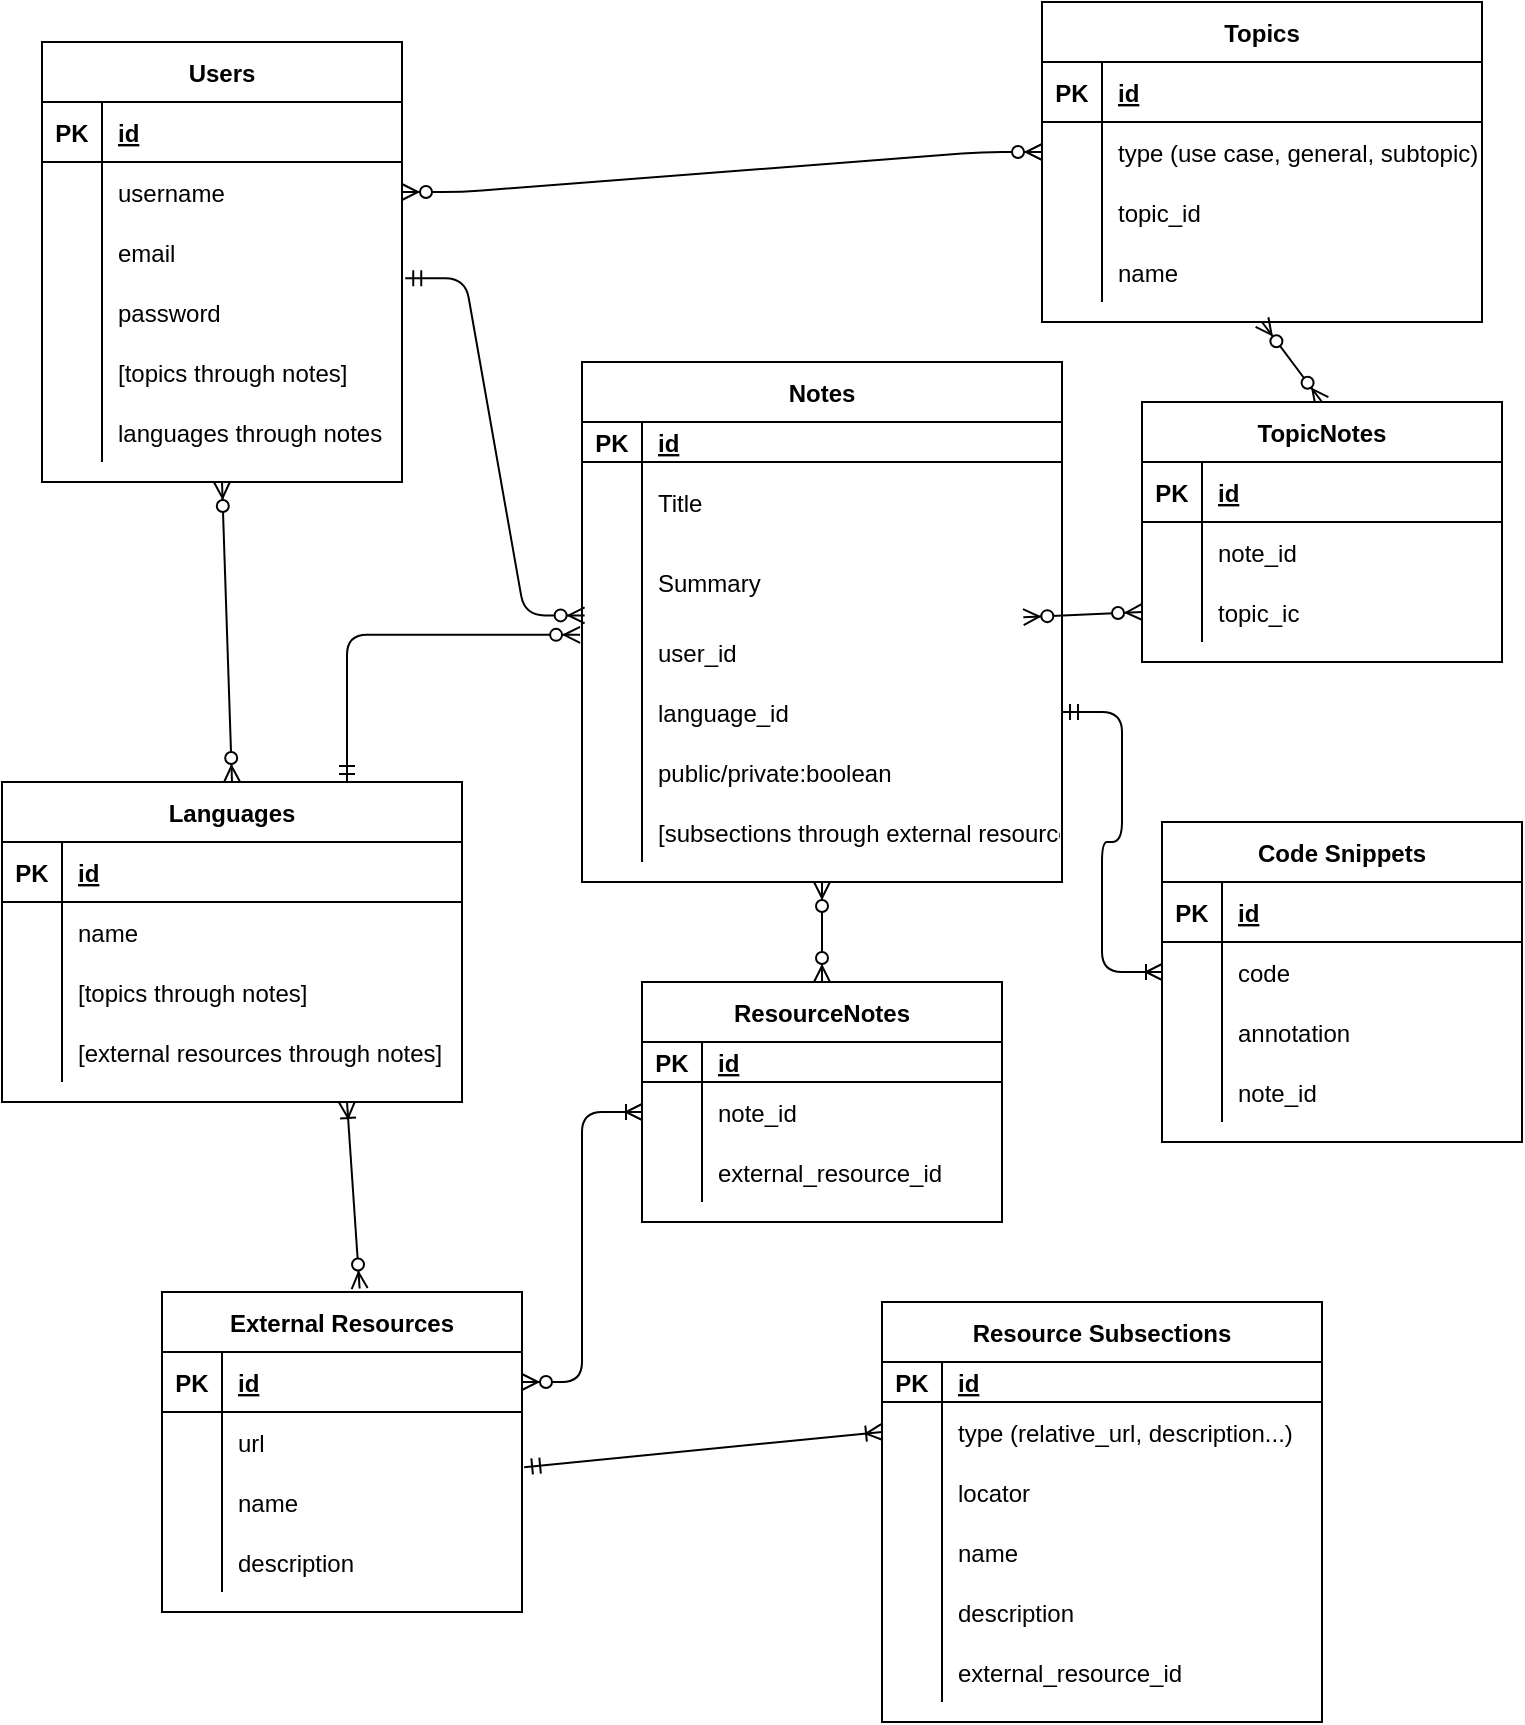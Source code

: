 <mxfile version="13.6.2" type="github">
  <diagram id="3IAwDomSX4GTOxIave0a" name="Page-1">
    <mxGraphModel dx="1155" dy="593" grid="1" gridSize="10" guides="1" tooltips="1" connect="1" arrows="1" fold="1" page="1" pageScale="1" pageWidth="850" pageHeight="1100" math="0" shadow="0">
      <root>
        <mxCell id="0" />
        <mxCell id="1" parent="0" />
        <mxCell id="mdlQwKb84h5tCR9vQMFx-60" value="" style="edgeStyle=entityRelationEdgeStyle;fontSize=12;html=1;endArrow=ERzeroToMany;startArrow=ERmandOne;entryX=0.006;entryY=-0.11;entryDx=0;entryDy=0;entryPerimeter=0;exitX=1.009;exitY=-0.061;exitDx=0;exitDy=0;exitPerimeter=0;" edge="1" parent="1" source="bAAhYgV04LeSds4EKRLH-11">
          <mxGeometry width="100" height="100" relative="1" as="geometry">
            <mxPoint x="270" y="130" as="sourcePoint" />
            <mxPoint x="361.32" y="326.7" as="targetPoint" />
          </mxGeometry>
        </mxCell>
        <mxCell id="mdlQwKb84h5tCR9vQMFx-61" value="" style="edgeStyle=entityRelationEdgeStyle;fontSize=12;html=1;endArrow=ERzeroToMany;endFill=1;startArrow=ERzeroToMany;entryX=0;entryY=0.5;entryDx=0;entryDy=0;exitX=1;exitY=0.5;exitDx=0;exitDy=0;" edge="1" parent="1" source="bAAhYgV04LeSds4EKRLH-5" target="mdlQwKb84h5tCR9vQMFx-5">
          <mxGeometry width="100" height="100" relative="1" as="geometry">
            <mxPoint x="260" y="120" as="sourcePoint" />
            <mxPoint x="390" y="120" as="targetPoint" />
          </mxGeometry>
        </mxCell>
        <mxCell id="mdlQwKb84h5tCR9vQMFx-73" value="" style="fontSize=12;html=1;endArrow=ERzeroToMany;endFill=1;startArrow=ERzeroToMany;entryX=0.5;entryY=1;entryDx=0;entryDy=0;exitX=0.5;exitY=0;exitDx=0;exitDy=0;" edge="1" parent="1" source="mdlQwKb84h5tCR9vQMFx-40" target="bAAhYgV04LeSds4EKRLH-1">
          <mxGeometry width="100" height="100" relative="1" as="geometry">
            <mxPoint x="190" y="391" as="sourcePoint" />
            <mxPoint x="220" y="240" as="targetPoint" />
          </mxGeometry>
        </mxCell>
        <mxCell id="mdlQwKb84h5tCR9vQMFx-74" value="" style="fontSize=12;html=1;endArrow=ERzeroToMany;endFill=1;startArrow=ERzeroToMany;exitX=1.003;exitY=-0.08;exitDx=0;exitDy=0;exitPerimeter=0;entryX=0;entryY=0.5;entryDx=0;entryDy=0;" edge="1" parent="1" target="mdlQwKb84h5tCR9vQMFx-131">
          <mxGeometry width="100" height="100" relative="1" as="geometry">
            <mxPoint x="580.66" y="327.6" as="sourcePoint" />
            <mxPoint x="660" y="200" as="targetPoint" />
          </mxGeometry>
        </mxCell>
        <mxCell id="mdlQwKb84h5tCR9vQMFx-92" value="" style="fontSize=12;html=1;endArrow=ERoneToMany;startArrow=ERmandOne;entryX=0;entryY=0.5;entryDx=0;entryDy=0;exitX=1.006;exitY=-0.08;exitDx=0;exitDy=0;exitPerimeter=0;" edge="1" parent="1" source="mdlQwKb84h5tCR9vQMFx-34" target="mdlQwKb84h5tCR9vQMFx-83">
          <mxGeometry width="100" height="100" relative="1" as="geometry">
            <mxPoint x="670" y="580" as="sourcePoint" />
            <mxPoint x="550" y="710" as="targetPoint" />
          </mxGeometry>
        </mxCell>
        <mxCell id="mdlQwKb84h5tCR9vQMFx-93" value="" style="edgeStyle=orthogonalEdgeStyle;fontSize=12;html=1;endArrow=ERoneToMany;startArrow=ERzeroToMany;exitX=1;exitY=0.5;exitDx=0;exitDy=0;" edge="1" parent="1" source="mdlQwKb84h5tCR9vQMFx-28" target="mdlQwKb84h5tCR9vQMFx-142">
          <mxGeometry width="100" height="100" relative="1" as="geometry">
            <mxPoint x="330" y="490" as="sourcePoint" />
            <mxPoint x="430" y="400" as="targetPoint" />
          </mxGeometry>
        </mxCell>
        <mxCell id="mdlQwKb84h5tCR9vQMFx-94" value="" style="fontSize=12;html=1;endArrow=ERoneToMany;startArrow=ERzeroToMany;exitX=0.549;exitY=-0.011;exitDx=0;exitDy=0;entryX=0.75;entryY=1;entryDx=0;entryDy=0;exitPerimeter=0;" edge="1" parent="1" source="mdlQwKb84h5tCR9vQMFx-27" target="mdlQwKb84h5tCR9vQMFx-40">
          <mxGeometry width="100" height="100" relative="1" as="geometry">
            <mxPoint x="520" y="515" as="sourcePoint" />
            <mxPoint x="370" y="440" as="targetPoint" />
          </mxGeometry>
        </mxCell>
        <mxCell id="mdlQwKb84h5tCR9vQMFx-96" value="" style="edgeStyle=orthogonalEdgeStyle;fontSize=12;html=1;endArrow=ERmandOne;startArrow=ERzeroToMany;entryX=0.75;entryY=0;entryDx=0;entryDy=0;exitX=-0.004;exitY=0.214;exitDx=0;exitDy=0;exitPerimeter=0;endFill=0;" edge="1" parent="1" source="mdlQwKb84h5tCR9vQMFx-24" target="mdlQwKb84h5tCR9vQMFx-40">
          <mxGeometry width="100" height="100" relative="1" as="geometry">
            <mxPoint x="270" y="290" as="sourcePoint" />
            <mxPoint x="310" y="290" as="targetPoint" />
          </mxGeometry>
        </mxCell>
        <mxCell id="mdlQwKb84h5tCR9vQMFx-1" value="Topics" style="shape=table;startSize=30;container=1;collapsible=1;childLayout=tableLayout;fixedRows=1;rowLines=0;fontStyle=1;align=center;resizeLast=1;" vertex="1" parent="1">
          <mxGeometry x="590" y="20" width="220" height="160" as="geometry" />
        </mxCell>
        <mxCell id="mdlQwKb84h5tCR9vQMFx-2" value="" style="shape=partialRectangle;collapsible=0;dropTarget=0;pointerEvents=0;fillColor=none;top=0;left=0;bottom=1;right=0;points=[[0,0.5],[1,0.5]];portConstraint=eastwest;" vertex="1" parent="mdlQwKb84h5tCR9vQMFx-1">
          <mxGeometry y="30" width="220" height="30" as="geometry" />
        </mxCell>
        <mxCell id="mdlQwKb84h5tCR9vQMFx-3" value="PK" style="shape=partialRectangle;connectable=0;fillColor=none;top=0;left=0;bottom=0;right=0;fontStyle=1;overflow=hidden;" vertex="1" parent="mdlQwKb84h5tCR9vQMFx-2">
          <mxGeometry width="30" height="30" as="geometry" />
        </mxCell>
        <mxCell id="mdlQwKb84h5tCR9vQMFx-4" value="id" style="shape=partialRectangle;connectable=0;fillColor=none;top=0;left=0;bottom=0;right=0;align=left;spacingLeft=6;fontStyle=5;overflow=hidden;" vertex="1" parent="mdlQwKb84h5tCR9vQMFx-2">
          <mxGeometry x="30" width="190" height="30" as="geometry" />
        </mxCell>
        <mxCell id="mdlQwKb84h5tCR9vQMFx-5" value="" style="shape=partialRectangle;collapsible=0;dropTarget=0;pointerEvents=0;fillColor=none;top=0;left=0;bottom=0;right=0;points=[[0,0.5],[1,0.5]];portConstraint=eastwest;" vertex="1" parent="mdlQwKb84h5tCR9vQMFx-1">
          <mxGeometry y="60" width="220" height="30" as="geometry" />
        </mxCell>
        <mxCell id="mdlQwKb84h5tCR9vQMFx-6" value="" style="shape=partialRectangle;connectable=0;fillColor=none;top=0;left=0;bottom=0;right=0;editable=1;overflow=hidden;" vertex="1" parent="mdlQwKb84h5tCR9vQMFx-5">
          <mxGeometry width="30" height="30" as="geometry" />
        </mxCell>
        <mxCell id="mdlQwKb84h5tCR9vQMFx-7" value="type (use case, general, subtopic)" style="shape=partialRectangle;connectable=0;fillColor=none;top=0;left=0;bottom=0;right=0;align=left;spacingLeft=6;overflow=hidden;" vertex="1" parent="mdlQwKb84h5tCR9vQMFx-5">
          <mxGeometry x="30" width="190" height="30" as="geometry" />
        </mxCell>
        <mxCell id="mdlQwKb84h5tCR9vQMFx-8" value="" style="shape=partialRectangle;collapsible=0;dropTarget=0;pointerEvents=0;fillColor=none;top=0;left=0;bottom=0;right=0;points=[[0,0.5],[1,0.5]];portConstraint=eastwest;" vertex="1" parent="mdlQwKb84h5tCR9vQMFx-1">
          <mxGeometry y="90" width="220" height="30" as="geometry" />
        </mxCell>
        <mxCell id="mdlQwKb84h5tCR9vQMFx-9" value="" style="shape=partialRectangle;connectable=0;fillColor=none;top=0;left=0;bottom=0;right=0;editable=1;overflow=hidden;" vertex="1" parent="mdlQwKb84h5tCR9vQMFx-8">
          <mxGeometry width="30" height="30" as="geometry" />
        </mxCell>
        <mxCell id="mdlQwKb84h5tCR9vQMFx-10" value="topic_id" style="shape=partialRectangle;connectable=0;fillColor=none;top=0;left=0;bottom=0;right=0;align=left;spacingLeft=6;overflow=hidden;" vertex="1" parent="mdlQwKb84h5tCR9vQMFx-8">
          <mxGeometry x="30" width="190" height="30" as="geometry" />
        </mxCell>
        <mxCell id="mdlQwKb84h5tCR9vQMFx-11" value="" style="shape=partialRectangle;collapsible=0;dropTarget=0;pointerEvents=0;fillColor=none;top=0;left=0;bottom=0;right=0;points=[[0,0.5],[1,0.5]];portConstraint=eastwest;" vertex="1" parent="mdlQwKb84h5tCR9vQMFx-1">
          <mxGeometry y="120" width="220" height="30" as="geometry" />
        </mxCell>
        <mxCell id="mdlQwKb84h5tCR9vQMFx-12" value="" style="shape=partialRectangle;connectable=0;fillColor=none;top=0;left=0;bottom=0;right=0;editable=1;overflow=hidden;" vertex="1" parent="mdlQwKb84h5tCR9vQMFx-11">
          <mxGeometry width="30" height="30" as="geometry" />
        </mxCell>
        <mxCell id="mdlQwKb84h5tCR9vQMFx-13" value="name" style="shape=partialRectangle;connectable=0;fillColor=none;top=0;left=0;bottom=0;right=0;align=left;spacingLeft=6;overflow=hidden;" vertex="1" parent="mdlQwKb84h5tCR9vQMFx-11">
          <mxGeometry x="30" width="190" height="30" as="geometry" />
        </mxCell>
        <mxCell id="mdlQwKb84h5tCR9vQMFx-137" value="" style="fontSize=12;html=1;endArrow=ERzeroToMany;endFill=1;startArrow=ERzeroToMany;exitX=0.5;exitY=1;exitDx=0;exitDy=0;entryX=0.5;entryY=0;entryDx=0;entryDy=0;" edge="1" parent="1" source="mdlQwKb84h5tCR9vQMFx-1" target="mdlQwKb84h5tCR9vQMFx-124">
          <mxGeometry width="100" height="100" relative="1" as="geometry">
            <mxPoint x="680.54" y="192.6" as="sourcePoint" />
            <mxPoint x="770" y="210" as="targetPoint" />
          </mxGeometry>
        </mxCell>
        <mxCell id="bAAhYgV04LeSds4EKRLH-1" value="Users" style="shape=table;startSize=30;container=1;collapsible=1;childLayout=tableLayout;fixedRows=1;rowLines=0;fontStyle=1;align=center;resizeLast=1;" parent="1" vertex="1">
          <mxGeometry x="90" y="40" width="180" height="220" as="geometry" />
        </mxCell>
        <mxCell id="bAAhYgV04LeSds4EKRLH-2" value="" style="shape=partialRectangle;collapsible=0;dropTarget=0;pointerEvents=0;fillColor=none;top=0;left=0;bottom=1;right=0;points=[[0,0.5],[1,0.5]];portConstraint=eastwest;" parent="bAAhYgV04LeSds4EKRLH-1" vertex="1">
          <mxGeometry y="30" width="180" height="30" as="geometry" />
        </mxCell>
        <mxCell id="bAAhYgV04LeSds4EKRLH-3" value="PK" style="shape=partialRectangle;connectable=0;fillColor=none;top=0;left=0;bottom=0;right=0;fontStyle=1;overflow=hidden;" parent="bAAhYgV04LeSds4EKRLH-2" vertex="1">
          <mxGeometry width="30" height="30" as="geometry" />
        </mxCell>
        <mxCell id="bAAhYgV04LeSds4EKRLH-4" value="id" style="shape=partialRectangle;connectable=0;fillColor=none;top=0;left=0;bottom=0;right=0;align=left;spacingLeft=6;fontStyle=5;overflow=hidden;" parent="bAAhYgV04LeSds4EKRLH-2" vertex="1">
          <mxGeometry x="30" width="150" height="30" as="geometry" />
        </mxCell>
        <mxCell id="bAAhYgV04LeSds4EKRLH-5" value="" style="shape=partialRectangle;collapsible=0;dropTarget=0;pointerEvents=0;fillColor=none;top=0;left=0;bottom=0;right=0;points=[[0,0.5],[1,0.5]];portConstraint=eastwest;" parent="bAAhYgV04LeSds4EKRLH-1" vertex="1">
          <mxGeometry y="60" width="180" height="30" as="geometry" />
        </mxCell>
        <mxCell id="bAAhYgV04LeSds4EKRLH-6" value="" style="shape=partialRectangle;connectable=0;fillColor=none;top=0;left=0;bottom=0;right=0;editable=1;overflow=hidden;" parent="bAAhYgV04LeSds4EKRLH-5" vertex="1">
          <mxGeometry width="30" height="30" as="geometry" />
        </mxCell>
        <mxCell id="bAAhYgV04LeSds4EKRLH-7" value="username" style="shape=partialRectangle;connectable=0;fillColor=none;top=0;left=0;bottom=0;right=0;align=left;spacingLeft=6;overflow=hidden;" parent="bAAhYgV04LeSds4EKRLH-5" vertex="1">
          <mxGeometry x="30" width="150" height="30" as="geometry" />
        </mxCell>
        <mxCell id="bAAhYgV04LeSds4EKRLH-8" value="" style="shape=partialRectangle;collapsible=0;dropTarget=0;pointerEvents=0;fillColor=none;top=0;left=0;bottom=0;right=0;points=[[0,0.5],[1,0.5]];portConstraint=eastwest;" parent="bAAhYgV04LeSds4EKRLH-1" vertex="1">
          <mxGeometry y="90" width="180" height="30" as="geometry" />
        </mxCell>
        <mxCell id="bAAhYgV04LeSds4EKRLH-9" value="" style="shape=partialRectangle;connectable=0;fillColor=none;top=0;left=0;bottom=0;right=0;editable=1;overflow=hidden;" parent="bAAhYgV04LeSds4EKRLH-8" vertex="1">
          <mxGeometry width="30" height="30" as="geometry" />
        </mxCell>
        <mxCell id="bAAhYgV04LeSds4EKRLH-10" value="email" style="shape=partialRectangle;connectable=0;fillColor=none;top=0;left=0;bottom=0;right=0;align=left;spacingLeft=6;overflow=hidden;" parent="bAAhYgV04LeSds4EKRLH-8" vertex="1">
          <mxGeometry x="30" width="150" height="30" as="geometry" />
        </mxCell>
        <mxCell id="bAAhYgV04LeSds4EKRLH-11" value="" style="shape=partialRectangle;collapsible=0;dropTarget=0;pointerEvents=0;fillColor=none;top=0;left=0;bottom=0;right=0;points=[[0,0.5],[1,0.5]];portConstraint=eastwest;" parent="bAAhYgV04LeSds4EKRLH-1" vertex="1">
          <mxGeometry y="120" width="180" height="30" as="geometry" />
        </mxCell>
        <mxCell id="bAAhYgV04LeSds4EKRLH-12" value="" style="shape=partialRectangle;connectable=0;fillColor=none;top=0;left=0;bottom=0;right=0;editable=1;overflow=hidden;" parent="bAAhYgV04LeSds4EKRLH-11" vertex="1">
          <mxGeometry width="30" height="30" as="geometry" />
        </mxCell>
        <mxCell id="bAAhYgV04LeSds4EKRLH-13" value="password" style="shape=partialRectangle;connectable=0;fillColor=none;top=0;left=0;bottom=0;right=0;align=left;spacingLeft=6;overflow=hidden;" parent="bAAhYgV04LeSds4EKRLH-11" vertex="1">
          <mxGeometry x="30" width="150" height="30" as="geometry" />
        </mxCell>
        <mxCell id="mdlQwKb84h5tCR9vQMFx-163" value="" style="shape=partialRectangle;collapsible=0;dropTarget=0;pointerEvents=0;fillColor=none;top=0;left=0;bottom=0;right=0;points=[[0,0.5],[1,0.5]];portConstraint=eastwest;" vertex="1" parent="bAAhYgV04LeSds4EKRLH-1">
          <mxGeometry y="150" width="180" height="30" as="geometry" />
        </mxCell>
        <mxCell id="mdlQwKb84h5tCR9vQMFx-164" value="" style="shape=partialRectangle;connectable=0;fillColor=none;top=0;left=0;bottom=0;right=0;editable=1;overflow=hidden;" vertex="1" parent="mdlQwKb84h5tCR9vQMFx-163">
          <mxGeometry width="30" height="30" as="geometry" />
        </mxCell>
        <mxCell id="mdlQwKb84h5tCR9vQMFx-165" value="[topics through notes]" style="shape=partialRectangle;connectable=0;fillColor=none;top=0;left=0;bottom=0;right=0;align=left;spacingLeft=6;overflow=hidden;" vertex="1" parent="mdlQwKb84h5tCR9vQMFx-163">
          <mxGeometry x="30" width="150" height="30" as="geometry" />
        </mxCell>
        <mxCell id="mdlQwKb84h5tCR9vQMFx-192" value="" style="shape=partialRectangle;collapsible=0;dropTarget=0;pointerEvents=0;fillColor=none;top=0;left=0;bottom=0;right=0;points=[[0,0.5],[1,0.5]];portConstraint=eastwest;" vertex="1" parent="bAAhYgV04LeSds4EKRLH-1">
          <mxGeometry y="180" width="180" height="30" as="geometry" />
        </mxCell>
        <mxCell id="mdlQwKb84h5tCR9vQMFx-193" value="" style="shape=partialRectangle;connectable=0;fillColor=none;top=0;left=0;bottom=0;right=0;editable=1;overflow=hidden;" vertex="1" parent="mdlQwKb84h5tCR9vQMFx-192">
          <mxGeometry width="30" height="30" as="geometry" />
        </mxCell>
        <mxCell id="mdlQwKb84h5tCR9vQMFx-194" value="languages through notes" style="shape=partialRectangle;connectable=0;fillColor=none;top=0;left=0;bottom=0;right=0;align=left;spacingLeft=6;overflow=hidden;" vertex="1" parent="mdlQwKb84h5tCR9vQMFx-192">
          <mxGeometry x="30" width="150" height="30" as="geometry" />
        </mxCell>
        <mxCell id="mdlQwKb84h5tCR9vQMFx-79" value="Resource Subsections" style="shape=table;startSize=30;container=1;collapsible=1;childLayout=tableLayout;fixedRows=1;rowLines=0;fontStyle=1;align=center;resizeLast=1;" vertex="1" parent="1">
          <mxGeometry x="510" y="670" width="220" height="210" as="geometry" />
        </mxCell>
        <mxCell id="mdlQwKb84h5tCR9vQMFx-80" value="" style="shape=partialRectangle;collapsible=0;dropTarget=0;pointerEvents=0;fillColor=none;top=0;left=0;bottom=1;right=0;points=[[0,0.5],[1,0.5]];portConstraint=eastwest;" vertex="1" parent="mdlQwKb84h5tCR9vQMFx-79">
          <mxGeometry y="30" width="220" height="20" as="geometry" />
        </mxCell>
        <mxCell id="mdlQwKb84h5tCR9vQMFx-81" value="PK" style="shape=partialRectangle;connectable=0;fillColor=none;top=0;left=0;bottom=0;right=0;fontStyle=1;overflow=hidden;" vertex="1" parent="mdlQwKb84h5tCR9vQMFx-80">
          <mxGeometry width="30" height="20" as="geometry" />
        </mxCell>
        <mxCell id="mdlQwKb84h5tCR9vQMFx-82" value="id" style="shape=partialRectangle;connectable=0;fillColor=none;top=0;left=0;bottom=0;right=0;align=left;spacingLeft=6;fontStyle=5;overflow=hidden;" vertex="1" parent="mdlQwKb84h5tCR9vQMFx-80">
          <mxGeometry x="30" width="190" height="20" as="geometry" />
        </mxCell>
        <mxCell id="mdlQwKb84h5tCR9vQMFx-83" value="" style="shape=partialRectangle;collapsible=0;dropTarget=0;pointerEvents=0;fillColor=none;top=0;left=0;bottom=0;right=0;points=[[0,0.5],[1,0.5]];portConstraint=eastwest;" vertex="1" parent="mdlQwKb84h5tCR9vQMFx-79">
          <mxGeometry y="50" width="220" height="30" as="geometry" />
        </mxCell>
        <mxCell id="mdlQwKb84h5tCR9vQMFx-84" value="" style="shape=partialRectangle;connectable=0;fillColor=none;top=0;left=0;bottom=0;right=0;editable=1;overflow=hidden;" vertex="1" parent="mdlQwKb84h5tCR9vQMFx-83">
          <mxGeometry width="30" height="30" as="geometry" />
        </mxCell>
        <mxCell id="mdlQwKb84h5tCR9vQMFx-85" value="type (relative_url, description...)" style="shape=partialRectangle;connectable=0;fillColor=none;top=0;left=0;bottom=0;right=0;align=left;spacingLeft=6;overflow=hidden;" vertex="1" parent="mdlQwKb84h5tCR9vQMFx-83">
          <mxGeometry x="30" width="190" height="30" as="geometry" />
        </mxCell>
        <mxCell id="mdlQwKb84h5tCR9vQMFx-86" value="" style="shape=partialRectangle;collapsible=0;dropTarget=0;pointerEvents=0;fillColor=none;top=0;left=0;bottom=0;right=0;points=[[0,0.5],[1,0.5]];portConstraint=eastwest;" vertex="1" parent="mdlQwKb84h5tCR9vQMFx-79">
          <mxGeometry y="80" width="220" height="30" as="geometry" />
        </mxCell>
        <mxCell id="mdlQwKb84h5tCR9vQMFx-87" value="" style="shape=partialRectangle;connectable=0;fillColor=none;top=0;left=0;bottom=0;right=0;editable=1;overflow=hidden;" vertex="1" parent="mdlQwKb84h5tCR9vQMFx-86">
          <mxGeometry width="30" height="30" as="geometry" />
        </mxCell>
        <mxCell id="mdlQwKb84h5tCR9vQMFx-88" value="locator" style="shape=partialRectangle;connectable=0;fillColor=none;top=0;left=0;bottom=0;right=0;align=left;spacingLeft=6;overflow=hidden;" vertex="1" parent="mdlQwKb84h5tCR9vQMFx-86">
          <mxGeometry x="30" width="190" height="30" as="geometry" />
        </mxCell>
        <mxCell id="mdlQwKb84h5tCR9vQMFx-89" value="" style="shape=partialRectangle;collapsible=0;dropTarget=0;pointerEvents=0;fillColor=none;top=0;left=0;bottom=0;right=0;points=[[0,0.5],[1,0.5]];portConstraint=eastwest;" vertex="1" parent="mdlQwKb84h5tCR9vQMFx-79">
          <mxGeometry y="110" width="220" height="30" as="geometry" />
        </mxCell>
        <mxCell id="mdlQwKb84h5tCR9vQMFx-90" value="" style="shape=partialRectangle;connectable=0;fillColor=none;top=0;left=0;bottom=0;right=0;editable=1;overflow=hidden;" vertex="1" parent="mdlQwKb84h5tCR9vQMFx-89">
          <mxGeometry width="30" height="30" as="geometry" />
        </mxCell>
        <mxCell id="mdlQwKb84h5tCR9vQMFx-91" value="name" style="shape=partialRectangle;connectable=0;fillColor=none;top=0;left=0;bottom=0;right=0;align=left;spacingLeft=6;overflow=hidden;" vertex="1" parent="mdlQwKb84h5tCR9vQMFx-89">
          <mxGeometry x="30" width="190" height="30" as="geometry" />
        </mxCell>
        <mxCell id="mdlQwKb84h5tCR9vQMFx-150" value="" style="shape=partialRectangle;collapsible=0;dropTarget=0;pointerEvents=0;fillColor=none;top=0;left=0;bottom=0;right=0;points=[[0,0.5],[1,0.5]];portConstraint=eastwest;" vertex="1" parent="mdlQwKb84h5tCR9vQMFx-79">
          <mxGeometry y="140" width="220" height="30" as="geometry" />
        </mxCell>
        <mxCell id="mdlQwKb84h5tCR9vQMFx-151" value="" style="shape=partialRectangle;connectable=0;fillColor=none;top=0;left=0;bottom=0;right=0;editable=1;overflow=hidden;" vertex="1" parent="mdlQwKb84h5tCR9vQMFx-150">
          <mxGeometry width="30" height="30" as="geometry" />
        </mxCell>
        <mxCell id="mdlQwKb84h5tCR9vQMFx-152" value="description" style="shape=partialRectangle;connectable=0;fillColor=none;top=0;left=0;bottom=0;right=0;align=left;spacingLeft=6;overflow=hidden;" vertex="1" parent="mdlQwKb84h5tCR9vQMFx-150">
          <mxGeometry x="30" width="190" height="30" as="geometry" />
        </mxCell>
        <mxCell id="mdlQwKb84h5tCR9vQMFx-189" value="" style="shape=partialRectangle;collapsible=0;dropTarget=0;pointerEvents=0;fillColor=none;top=0;left=0;bottom=0;right=0;points=[[0,0.5],[1,0.5]];portConstraint=eastwest;" vertex="1" parent="mdlQwKb84h5tCR9vQMFx-79">
          <mxGeometry y="170" width="220" height="30" as="geometry" />
        </mxCell>
        <mxCell id="mdlQwKb84h5tCR9vQMFx-190" value="" style="shape=partialRectangle;connectable=0;fillColor=none;top=0;left=0;bottom=0;right=0;editable=1;overflow=hidden;" vertex="1" parent="mdlQwKb84h5tCR9vQMFx-189">
          <mxGeometry width="30" height="30" as="geometry" />
        </mxCell>
        <mxCell id="mdlQwKb84h5tCR9vQMFx-191" value="external_resource_id" style="shape=partialRectangle;connectable=0;fillColor=none;top=0;left=0;bottom=0;right=0;align=left;spacingLeft=6;overflow=hidden;" vertex="1" parent="mdlQwKb84h5tCR9vQMFx-189">
          <mxGeometry x="30" width="190" height="30" as="geometry" />
        </mxCell>
        <mxCell id="mdlQwKb84h5tCR9vQMFx-27" value="External Resources" style="shape=table;startSize=30;container=1;collapsible=1;childLayout=tableLayout;fixedRows=1;rowLines=0;fontStyle=1;align=center;resizeLast=1;" vertex="1" parent="1">
          <mxGeometry x="150" y="665" width="180" height="160" as="geometry" />
        </mxCell>
        <mxCell id="mdlQwKb84h5tCR9vQMFx-28" value="" style="shape=partialRectangle;collapsible=0;dropTarget=0;pointerEvents=0;fillColor=none;top=0;left=0;bottom=1;right=0;points=[[0,0.5],[1,0.5]];portConstraint=eastwest;" vertex="1" parent="mdlQwKb84h5tCR9vQMFx-27">
          <mxGeometry y="30" width="180" height="30" as="geometry" />
        </mxCell>
        <mxCell id="mdlQwKb84h5tCR9vQMFx-29" value="PK" style="shape=partialRectangle;connectable=0;fillColor=none;top=0;left=0;bottom=0;right=0;fontStyle=1;overflow=hidden;" vertex="1" parent="mdlQwKb84h5tCR9vQMFx-28">
          <mxGeometry width="30" height="30" as="geometry" />
        </mxCell>
        <mxCell id="mdlQwKb84h5tCR9vQMFx-30" value="id" style="shape=partialRectangle;connectable=0;fillColor=none;top=0;left=0;bottom=0;right=0;align=left;spacingLeft=6;fontStyle=5;overflow=hidden;" vertex="1" parent="mdlQwKb84h5tCR9vQMFx-28">
          <mxGeometry x="30" width="150" height="30" as="geometry" />
        </mxCell>
        <mxCell id="mdlQwKb84h5tCR9vQMFx-31" value="" style="shape=partialRectangle;collapsible=0;dropTarget=0;pointerEvents=0;fillColor=none;top=0;left=0;bottom=0;right=0;points=[[0,0.5],[1,0.5]];portConstraint=eastwest;" vertex="1" parent="mdlQwKb84h5tCR9vQMFx-27">
          <mxGeometry y="60" width="180" height="30" as="geometry" />
        </mxCell>
        <mxCell id="mdlQwKb84h5tCR9vQMFx-32" value="" style="shape=partialRectangle;connectable=0;fillColor=none;top=0;left=0;bottom=0;right=0;editable=1;overflow=hidden;" vertex="1" parent="mdlQwKb84h5tCR9vQMFx-31">
          <mxGeometry width="30" height="30" as="geometry" />
        </mxCell>
        <mxCell id="mdlQwKb84h5tCR9vQMFx-33" value="url" style="shape=partialRectangle;connectable=0;fillColor=none;top=0;left=0;bottom=0;right=0;align=left;spacingLeft=6;overflow=hidden;" vertex="1" parent="mdlQwKb84h5tCR9vQMFx-31">
          <mxGeometry x="30" width="150" height="30" as="geometry" />
        </mxCell>
        <mxCell id="mdlQwKb84h5tCR9vQMFx-34" value="" style="shape=partialRectangle;collapsible=0;dropTarget=0;pointerEvents=0;fillColor=none;top=0;left=0;bottom=0;right=0;points=[[0,0.5],[1,0.5]];portConstraint=eastwest;" vertex="1" parent="mdlQwKb84h5tCR9vQMFx-27">
          <mxGeometry y="90" width="180" height="30" as="geometry" />
        </mxCell>
        <mxCell id="mdlQwKb84h5tCR9vQMFx-35" value="" style="shape=partialRectangle;connectable=0;fillColor=none;top=0;left=0;bottom=0;right=0;editable=1;overflow=hidden;" vertex="1" parent="mdlQwKb84h5tCR9vQMFx-34">
          <mxGeometry width="30" height="30" as="geometry" />
        </mxCell>
        <mxCell id="mdlQwKb84h5tCR9vQMFx-36" value="name" style="shape=partialRectangle;connectable=0;fillColor=none;top=0;left=0;bottom=0;right=0;align=left;spacingLeft=6;overflow=hidden;" vertex="1" parent="mdlQwKb84h5tCR9vQMFx-34">
          <mxGeometry x="30" width="150" height="30" as="geometry" />
        </mxCell>
        <mxCell id="mdlQwKb84h5tCR9vQMFx-37" value="" style="shape=partialRectangle;collapsible=0;dropTarget=0;pointerEvents=0;fillColor=none;top=0;left=0;bottom=0;right=0;points=[[0,0.5],[1,0.5]];portConstraint=eastwest;" vertex="1" parent="mdlQwKb84h5tCR9vQMFx-27">
          <mxGeometry y="120" width="180" height="30" as="geometry" />
        </mxCell>
        <mxCell id="mdlQwKb84h5tCR9vQMFx-38" value="" style="shape=partialRectangle;connectable=0;fillColor=none;top=0;left=0;bottom=0;right=0;editable=1;overflow=hidden;" vertex="1" parent="mdlQwKb84h5tCR9vQMFx-37">
          <mxGeometry width="30" height="30" as="geometry" />
        </mxCell>
        <mxCell id="mdlQwKb84h5tCR9vQMFx-39" value="description" style="shape=partialRectangle;connectable=0;fillColor=none;top=0;left=0;bottom=0;right=0;align=left;spacingLeft=6;overflow=hidden;" vertex="1" parent="mdlQwKb84h5tCR9vQMFx-37">
          <mxGeometry x="30" width="150" height="30" as="geometry" />
        </mxCell>
        <mxCell id="mdlQwKb84h5tCR9vQMFx-138" value="ResourceNotes" style="shape=table;startSize=30;container=1;collapsible=1;childLayout=tableLayout;fixedRows=1;rowLines=0;fontStyle=1;align=center;resizeLast=1;" vertex="1" parent="1">
          <mxGeometry x="390" y="510" width="180" height="120" as="geometry" />
        </mxCell>
        <mxCell id="mdlQwKb84h5tCR9vQMFx-139" value="" style="shape=partialRectangle;collapsible=0;dropTarget=0;pointerEvents=0;fillColor=none;top=0;left=0;bottom=1;right=0;points=[[0,0.5],[1,0.5]];portConstraint=eastwest;" vertex="1" parent="mdlQwKb84h5tCR9vQMFx-138">
          <mxGeometry y="30" width="180" height="20" as="geometry" />
        </mxCell>
        <mxCell id="mdlQwKb84h5tCR9vQMFx-140" value="PK" style="shape=partialRectangle;connectable=0;fillColor=none;top=0;left=0;bottom=0;right=0;fontStyle=1;overflow=hidden;" vertex="1" parent="mdlQwKb84h5tCR9vQMFx-139">
          <mxGeometry width="30" height="20" as="geometry" />
        </mxCell>
        <mxCell id="mdlQwKb84h5tCR9vQMFx-141" value="id" style="shape=partialRectangle;connectable=0;fillColor=none;top=0;left=0;bottom=0;right=0;align=left;spacingLeft=6;fontStyle=5;overflow=hidden;" vertex="1" parent="mdlQwKb84h5tCR9vQMFx-139">
          <mxGeometry x="30" width="150" height="20" as="geometry" />
        </mxCell>
        <mxCell id="mdlQwKb84h5tCR9vQMFx-142" value="" style="shape=partialRectangle;collapsible=0;dropTarget=0;pointerEvents=0;fillColor=none;top=0;left=0;bottom=0;right=0;points=[[0,0.5],[1,0.5]];portConstraint=eastwest;" vertex="1" parent="mdlQwKb84h5tCR9vQMFx-138">
          <mxGeometry y="50" width="180" height="30" as="geometry" />
        </mxCell>
        <mxCell id="mdlQwKb84h5tCR9vQMFx-143" value="" style="shape=partialRectangle;connectable=0;fillColor=none;top=0;left=0;bottom=0;right=0;editable=1;overflow=hidden;" vertex="1" parent="mdlQwKb84h5tCR9vQMFx-142">
          <mxGeometry width="30" height="30" as="geometry" />
        </mxCell>
        <mxCell id="mdlQwKb84h5tCR9vQMFx-144" value="note_id" style="shape=partialRectangle;connectable=0;fillColor=none;top=0;left=0;bottom=0;right=0;align=left;spacingLeft=6;overflow=hidden;" vertex="1" parent="mdlQwKb84h5tCR9vQMFx-142">
          <mxGeometry x="30" width="150" height="30" as="geometry" />
        </mxCell>
        <mxCell id="mdlQwKb84h5tCR9vQMFx-145" value="" style="shape=partialRectangle;collapsible=0;dropTarget=0;pointerEvents=0;fillColor=none;top=0;left=0;bottom=0;right=0;points=[[0,0.5],[1,0.5]];portConstraint=eastwest;" vertex="1" parent="mdlQwKb84h5tCR9vQMFx-138">
          <mxGeometry y="80" width="180" height="30" as="geometry" />
        </mxCell>
        <mxCell id="mdlQwKb84h5tCR9vQMFx-146" value="" style="shape=partialRectangle;connectable=0;fillColor=none;top=0;left=0;bottom=0;right=0;editable=1;overflow=hidden;" vertex="1" parent="mdlQwKb84h5tCR9vQMFx-145">
          <mxGeometry width="30" height="30" as="geometry" />
        </mxCell>
        <mxCell id="mdlQwKb84h5tCR9vQMFx-147" value="external_resource_id" style="shape=partialRectangle;connectable=0;fillColor=none;top=0;left=0;bottom=0;right=0;align=left;spacingLeft=6;overflow=hidden;" vertex="1" parent="mdlQwKb84h5tCR9vQMFx-145">
          <mxGeometry x="30" width="150" height="30" as="geometry" />
        </mxCell>
        <mxCell id="mdlQwKb84h5tCR9vQMFx-149" value="" style="fontSize=12;html=1;endArrow=ERzeroToMany;endFill=1;startArrow=ERzeroToMany;entryX=0.5;entryY=1;entryDx=0;entryDy=0;exitX=0.5;exitY=0;exitDx=0;exitDy=0;" edge="1" parent="1" source="mdlQwKb84h5tCR9vQMFx-138" target="mdlQwKb84h5tCR9vQMFx-14">
          <mxGeometry width="100" height="100" relative="1" as="geometry">
            <mxPoint x="330" y="550" as="sourcePoint" />
            <mxPoint x="430" y="450" as="targetPoint" />
          </mxGeometry>
        </mxCell>
        <mxCell id="mdlQwKb84h5tCR9vQMFx-14" value="Notes" style="shape=table;startSize=30;container=1;collapsible=1;childLayout=tableLayout;fixedRows=1;rowLines=0;fontStyle=1;align=center;resizeLast=1;" vertex="1" parent="1">
          <mxGeometry x="360" y="200" width="240" height="260" as="geometry" />
        </mxCell>
        <mxCell id="mdlQwKb84h5tCR9vQMFx-15" value="" style="shape=partialRectangle;collapsible=0;dropTarget=0;pointerEvents=0;fillColor=none;top=0;left=0;bottom=1;right=0;points=[[0,0.5],[1,0.5]];portConstraint=eastwest;" vertex="1" parent="mdlQwKb84h5tCR9vQMFx-14">
          <mxGeometry y="30" width="240" height="20" as="geometry" />
        </mxCell>
        <mxCell id="mdlQwKb84h5tCR9vQMFx-16" value="PK" style="shape=partialRectangle;connectable=0;fillColor=none;top=0;left=0;bottom=0;right=0;fontStyle=1;overflow=hidden;" vertex="1" parent="mdlQwKb84h5tCR9vQMFx-15">
          <mxGeometry width="30" height="20" as="geometry" />
        </mxCell>
        <mxCell id="mdlQwKb84h5tCR9vQMFx-17" value="id" style="shape=partialRectangle;connectable=0;fillColor=none;top=0;left=0;bottom=0;right=0;align=left;spacingLeft=6;fontStyle=5;overflow=hidden;" vertex="1" parent="mdlQwKb84h5tCR9vQMFx-15">
          <mxGeometry x="30" width="210" height="20" as="geometry" />
        </mxCell>
        <mxCell id="mdlQwKb84h5tCR9vQMFx-18" value="" style="shape=partialRectangle;collapsible=0;dropTarget=0;pointerEvents=0;fillColor=none;top=0;left=0;bottom=0;right=0;points=[[0,0.5],[1,0.5]];portConstraint=eastwest;" vertex="1" parent="mdlQwKb84h5tCR9vQMFx-14">
          <mxGeometry y="50" width="240" height="40" as="geometry" />
        </mxCell>
        <mxCell id="mdlQwKb84h5tCR9vQMFx-19" value="" style="shape=partialRectangle;connectable=0;fillColor=none;top=0;left=0;bottom=0;right=0;editable=1;overflow=hidden;" vertex="1" parent="mdlQwKb84h5tCR9vQMFx-18">
          <mxGeometry width="30" height="40" as="geometry" />
        </mxCell>
        <mxCell id="mdlQwKb84h5tCR9vQMFx-20" value="Title" style="shape=partialRectangle;connectable=0;fillColor=none;top=0;left=0;bottom=0;right=0;align=left;spacingLeft=6;overflow=hidden;" vertex="1" parent="mdlQwKb84h5tCR9vQMFx-18">
          <mxGeometry x="30" width="210" height="40" as="geometry" />
        </mxCell>
        <mxCell id="mdlQwKb84h5tCR9vQMFx-166" value="" style="shape=partialRectangle;collapsible=0;dropTarget=0;pointerEvents=0;fillColor=none;top=0;left=0;bottom=0;right=0;points=[[0,0.5],[1,0.5]];portConstraint=eastwest;" vertex="1" parent="mdlQwKb84h5tCR9vQMFx-14">
          <mxGeometry y="90" width="240" height="40" as="geometry" />
        </mxCell>
        <mxCell id="mdlQwKb84h5tCR9vQMFx-167" value="" style="shape=partialRectangle;connectable=0;fillColor=none;top=0;left=0;bottom=0;right=0;editable=1;overflow=hidden;" vertex="1" parent="mdlQwKb84h5tCR9vQMFx-166">
          <mxGeometry width="30" height="40" as="geometry" />
        </mxCell>
        <mxCell id="mdlQwKb84h5tCR9vQMFx-168" value="Summary" style="shape=partialRectangle;connectable=0;fillColor=none;top=0;left=0;bottom=0;right=0;align=left;spacingLeft=6;overflow=hidden;" vertex="1" parent="mdlQwKb84h5tCR9vQMFx-166">
          <mxGeometry x="30" width="210" height="40" as="geometry" />
        </mxCell>
        <mxCell id="mdlQwKb84h5tCR9vQMFx-24" value="" style="shape=partialRectangle;collapsible=0;dropTarget=0;pointerEvents=0;fillColor=none;top=0;left=0;bottom=0;right=0;points=[[0,0.5],[1,0.5]];portConstraint=eastwest;" vertex="1" parent="mdlQwKb84h5tCR9vQMFx-14">
          <mxGeometry y="130" width="240" height="30" as="geometry" />
        </mxCell>
        <mxCell id="mdlQwKb84h5tCR9vQMFx-25" value="" style="shape=partialRectangle;connectable=0;fillColor=none;top=0;left=0;bottom=0;right=0;editable=1;overflow=hidden;" vertex="1" parent="mdlQwKb84h5tCR9vQMFx-24">
          <mxGeometry width="30" height="30" as="geometry" />
        </mxCell>
        <mxCell id="mdlQwKb84h5tCR9vQMFx-26" value="user_id" style="shape=partialRectangle;connectable=0;fillColor=none;top=0;left=0;bottom=0;right=0;align=left;spacingLeft=6;overflow=hidden;" vertex="1" parent="mdlQwKb84h5tCR9vQMFx-24">
          <mxGeometry x="30" width="210" height="30" as="geometry" />
        </mxCell>
        <mxCell id="mdlQwKb84h5tCR9vQMFx-105" value="" style="shape=partialRectangle;collapsible=0;dropTarget=0;pointerEvents=0;fillColor=none;top=0;left=0;bottom=0;right=0;points=[[0,0.5],[1,0.5]];portConstraint=eastwest;" vertex="1" parent="mdlQwKb84h5tCR9vQMFx-14">
          <mxGeometry y="160" width="240" height="30" as="geometry" />
        </mxCell>
        <mxCell id="mdlQwKb84h5tCR9vQMFx-106" value="" style="shape=partialRectangle;connectable=0;fillColor=none;top=0;left=0;bottom=0;right=0;editable=1;overflow=hidden;" vertex="1" parent="mdlQwKb84h5tCR9vQMFx-105">
          <mxGeometry width="30" height="30" as="geometry" />
        </mxCell>
        <mxCell id="mdlQwKb84h5tCR9vQMFx-107" value="language_id" style="shape=partialRectangle;connectable=0;fillColor=none;top=0;left=0;bottom=0;right=0;align=left;spacingLeft=6;overflow=hidden;" vertex="1" parent="mdlQwKb84h5tCR9vQMFx-105">
          <mxGeometry x="30" width="210" height="30" as="geometry" />
        </mxCell>
        <mxCell id="mdlQwKb84h5tCR9vQMFx-108" value="" style="shape=partialRectangle;collapsible=0;dropTarget=0;pointerEvents=0;fillColor=none;top=0;left=0;bottom=0;right=0;points=[[0,0.5],[1,0.5]];portConstraint=eastwest;" vertex="1" parent="mdlQwKb84h5tCR9vQMFx-14">
          <mxGeometry y="190" width="240" height="30" as="geometry" />
        </mxCell>
        <mxCell id="mdlQwKb84h5tCR9vQMFx-109" value="" style="shape=partialRectangle;connectable=0;fillColor=none;top=0;left=0;bottom=0;right=0;editable=1;overflow=hidden;" vertex="1" parent="mdlQwKb84h5tCR9vQMFx-108">
          <mxGeometry width="30" height="30" as="geometry" />
        </mxCell>
        <mxCell id="mdlQwKb84h5tCR9vQMFx-110" value="public/private:boolean" style="shape=partialRectangle;connectable=0;fillColor=none;top=0;left=0;bottom=0;right=0;align=left;spacingLeft=6;overflow=hidden;" vertex="1" parent="mdlQwKb84h5tCR9vQMFx-108">
          <mxGeometry x="30" width="210" height="30" as="geometry" />
        </mxCell>
        <mxCell id="mdlQwKb84h5tCR9vQMFx-156" value="" style="shape=partialRectangle;collapsible=0;dropTarget=0;pointerEvents=0;fillColor=none;top=0;left=0;bottom=0;right=0;points=[[0,0.5],[1,0.5]];portConstraint=eastwest;" vertex="1" parent="mdlQwKb84h5tCR9vQMFx-14">
          <mxGeometry y="220" width="240" height="30" as="geometry" />
        </mxCell>
        <mxCell id="mdlQwKb84h5tCR9vQMFx-157" value="" style="shape=partialRectangle;connectable=0;fillColor=none;top=0;left=0;bottom=0;right=0;editable=1;overflow=hidden;" vertex="1" parent="mdlQwKb84h5tCR9vQMFx-156">
          <mxGeometry width="30" height="30" as="geometry" />
        </mxCell>
        <mxCell id="mdlQwKb84h5tCR9vQMFx-158" value="[subsections through external resources]" style="shape=partialRectangle;connectable=0;fillColor=none;top=0;left=0;bottom=0;right=0;align=left;spacingLeft=6;overflow=hidden;" vertex="1" parent="mdlQwKb84h5tCR9vQMFx-156">
          <mxGeometry x="30" width="210" height="30" as="geometry" />
        </mxCell>
        <mxCell id="mdlQwKb84h5tCR9vQMFx-159" style="edgeStyle=none;rounded=0;orthogonalLoop=1;jettySize=auto;html=1;exitX=0.25;exitY=0;exitDx=0;exitDy=0;endArrow=ERmandOne;endFill=0;" edge="1" parent="1" source="mdlQwKb84h5tCR9vQMFx-124" target="mdlQwKb84h5tCR9vQMFx-124">
          <mxGeometry relative="1" as="geometry" />
        </mxCell>
        <mxCell id="mdlQwKb84h5tCR9vQMFx-124" value="TopicNotes" style="shape=table;startSize=30;container=1;collapsible=1;childLayout=tableLayout;fixedRows=1;rowLines=0;fontStyle=1;align=center;resizeLast=1;" vertex="1" parent="1">
          <mxGeometry x="640" y="220" width="180" height="130" as="geometry" />
        </mxCell>
        <mxCell id="mdlQwKb84h5tCR9vQMFx-125" value="" style="shape=partialRectangle;collapsible=0;dropTarget=0;pointerEvents=0;fillColor=none;top=0;left=0;bottom=1;right=0;points=[[0,0.5],[1,0.5]];portConstraint=eastwest;" vertex="1" parent="mdlQwKb84h5tCR9vQMFx-124">
          <mxGeometry y="30" width="180" height="30" as="geometry" />
        </mxCell>
        <mxCell id="mdlQwKb84h5tCR9vQMFx-126" value="PK" style="shape=partialRectangle;connectable=0;fillColor=none;top=0;left=0;bottom=0;right=0;fontStyle=1;overflow=hidden;" vertex="1" parent="mdlQwKb84h5tCR9vQMFx-125">
          <mxGeometry width="30" height="30" as="geometry" />
        </mxCell>
        <mxCell id="mdlQwKb84h5tCR9vQMFx-127" value="id" style="shape=partialRectangle;connectable=0;fillColor=none;top=0;left=0;bottom=0;right=0;align=left;spacingLeft=6;fontStyle=5;overflow=hidden;" vertex="1" parent="mdlQwKb84h5tCR9vQMFx-125">
          <mxGeometry x="30" width="150" height="30" as="geometry" />
        </mxCell>
        <mxCell id="mdlQwKb84h5tCR9vQMFx-128" value="" style="shape=partialRectangle;collapsible=0;dropTarget=0;pointerEvents=0;fillColor=none;top=0;left=0;bottom=0;right=0;points=[[0,0.5],[1,0.5]];portConstraint=eastwest;" vertex="1" parent="mdlQwKb84h5tCR9vQMFx-124">
          <mxGeometry y="60" width="180" height="30" as="geometry" />
        </mxCell>
        <mxCell id="mdlQwKb84h5tCR9vQMFx-129" value="" style="shape=partialRectangle;connectable=0;fillColor=none;top=0;left=0;bottom=0;right=0;editable=1;overflow=hidden;" vertex="1" parent="mdlQwKb84h5tCR9vQMFx-128">
          <mxGeometry width="30" height="30" as="geometry" />
        </mxCell>
        <mxCell id="mdlQwKb84h5tCR9vQMFx-130" value="note_id" style="shape=partialRectangle;connectable=0;fillColor=none;top=0;left=0;bottom=0;right=0;align=left;spacingLeft=6;overflow=hidden;" vertex="1" parent="mdlQwKb84h5tCR9vQMFx-128">
          <mxGeometry x="30" width="150" height="30" as="geometry" />
        </mxCell>
        <mxCell id="mdlQwKb84h5tCR9vQMFx-131" value="" style="shape=partialRectangle;collapsible=0;dropTarget=0;pointerEvents=0;fillColor=none;top=0;left=0;bottom=0;right=0;points=[[0,0.5],[1,0.5]];portConstraint=eastwest;" vertex="1" parent="mdlQwKb84h5tCR9vQMFx-124">
          <mxGeometry y="90" width="180" height="30" as="geometry" />
        </mxCell>
        <mxCell id="mdlQwKb84h5tCR9vQMFx-132" value="" style="shape=partialRectangle;connectable=0;fillColor=none;top=0;left=0;bottom=0;right=0;editable=1;overflow=hidden;" vertex="1" parent="mdlQwKb84h5tCR9vQMFx-131">
          <mxGeometry width="30" height="30" as="geometry" />
        </mxCell>
        <mxCell id="mdlQwKb84h5tCR9vQMFx-133" value="topic_ic" style="shape=partialRectangle;connectable=0;fillColor=none;top=0;left=0;bottom=0;right=0;align=left;spacingLeft=6;overflow=hidden;" vertex="1" parent="mdlQwKb84h5tCR9vQMFx-131">
          <mxGeometry x="30" width="150" height="30" as="geometry" />
        </mxCell>
        <mxCell id="mdlQwKb84h5tCR9vQMFx-182" value="" style="edgeStyle=entityRelationEdgeStyle;fontSize=12;html=1;endArrow=ERoneToMany;startArrow=ERmandOne;exitX=1;exitY=0.5;exitDx=0;exitDy=0;entryX=0;entryY=0.5;entryDx=0;entryDy=0;" edge="1" parent="1" source="mdlQwKb84h5tCR9vQMFx-105" target="mdlQwKb84h5tCR9vQMFx-173">
          <mxGeometry width="100" height="100" relative="1" as="geometry">
            <mxPoint x="470" y="550" as="sourcePoint" />
            <mxPoint x="570" y="450" as="targetPoint" />
          </mxGeometry>
        </mxCell>
        <mxCell id="mdlQwKb84h5tCR9vQMFx-169" value="Code Snippets" style="shape=table;startSize=30;container=1;collapsible=1;childLayout=tableLayout;fixedRows=1;rowLines=0;fontStyle=1;align=center;resizeLast=1;" vertex="1" parent="1">
          <mxGeometry x="650" y="430" width="180" height="160" as="geometry" />
        </mxCell>
        <mxCell id="mdlQwKb84h5tCR9vQMFx-170" value="" style="shape=partialRectangle;collapsible=0;dropTarget=0;pointerEvents=0;fillColor=none;top=0;left=0;bottom=1;right=0;points=[[0,0.5],[1,0.5]];portConstraint=eastwest;" vertex="1" parent="mdlQwKb84h5tCR9vQMFx-169">
          <mxGeometry y="30" width="180" height="30" as="geometry" />
        </mxCell>
        <mxCell id="mdlQwKb84h5tCR9vQMFx-171" value="PK" style="shape=partialRectangle;connectable=0;fillColor=none;top=0;left=0;bottom=0;right=0;fontStyle=1;overflow=hidden;" vertex="1" parent="mdlQwKb84h5tCR9vQMFx-170">
          <mxGeometry width="30" height="30" as="geometry" />
        </mxCell>
        <mxCell id="mdlQwKb84h5tCR9vQMFx-172" value="id" style="shape=partialRectangle;connectable=0;fillColor=none;top=0;left=0;bottom=0;right=0;align=left;spacingLeft=6;fontStyle=5;overflow=hidden;" vertex="1" parent="mdlQwKb84h5tCR9vQMFx-170">
          <mxGeometry x="30" width="150" height="30" as="geometry" />
        </mxCell>
        <mxCell id="mdlQwKb84h5tCR9vQMFx-173" value="" style="shape=partialRectangle;collapsible=0;dropTarget=0;pointerEvents=0;fillColor=none;top=0;left=0;bottom=0;right=0;points=[[0,0.5],[1,0.5]];portConstraint=eastwest;" vertex="1" parent="mdlQwKb84h5tCR9vQMFx-169">
          <mxGeometry y="60" width="180" height="30" as="geometry" />
        </mxCell>
        <mxCell id="mdlQwKb84h5tCR9vQMFx-174" value="" style="shape=partialRectangle;connectable=0;fillColor=none;top=0;left=0;bottom=0;right=0;editable=1;overflow=hidden;" vertex="1" parent="mdlQwKb84h5tCR9vQMFx-173">
          <mxGeometry width="30" height="30" as="geometry" />
        </mxCell>
        <mxCell id="mdlQwKb84h5tCR9vQMFx-175" value="code" style="shape=partialRectangle;connectable=0;fillColor=none;top=0;left=0;bottom=0;right=0;align=left;spacingLeft=6;overflow=hidden;" vertex="1" parent="mdlQwKb84h5tCR9vQMFx-173">
          <mxGeometry x="30" width="150" height="30" as="geometry" />
        </mxCell>
        <mxCell id="mdlQwKb84h5tCR9vQMFx-176" value="" style="shape=partialRectangle;collapsible=0;dropTarget=0;pointerEvents=0;fillColor=none;top=0;left=0;bottom=0;right=0;points=[[0,0.5],[1,0.5]];portConstraint=eastwest;" vertex="1" parent="mdlQwKb84h5tCR9vQMFx-169">
          <mxGeometry y="90" width="180" height="30" as="geometry" />
        </mxCell>
        <mxCell id="mdlQwKb84h5tCR9vQMFx-177" value="" style="shape=partialRectangle;connectable=0;fillColor=none;top=0;left=0;bottom=0;right=0;editable=1;overflow=hidden;" vertex="1" parent="mdlQwKb84h5tCR9vQMFx-176">
          <mxGeometry width="30" height="30" as="geometry" />
        </mxCell>
        <mxCell id="mdlQwKb84h5tCR9vQMFx-178" value="annotation" style="shape=partialRectangle;connectable=0;fillColor=none;top=0;left=0;bottom=0;right=0;align=left;spacingLeft=6;overflow=hidden;" vertex="1" parent="mdlQwKb84h5tCR9vQMFx-176">
          <mxGeometry x="30" width="150" height="30" as="geometry" />
        </mxCell>
        <mxCell id="mdlQwKb84h5tCR9vQMFx-183" value="" style="shape=partialRectangle;collapsible=0;dropTarget=0;pointerEvents=0;fillColor=none;top=0;left=0;bottom=0;right=0;points=[[0,0.5],[1,0.5]];portConstraint=eastwest;" vertex="1" parent="mdlQwKb84h5tCR9vQMFx-169">
          <mxGeometry y="120" width="180" height="30" as="geometry" />
        </mxCell>
        <mxCell id="mdlQwKb84h5tCR9vQMFx-184" value="" style="shape=partialRectangle;connectable=0;fillColor=none;top=0;left=0;bottom=0;right=0;editable=1;overflow=hidden;" vertex="1" parent="mdlQwKb84h5tCR9vQMFx-183">
          <mxGeometry width="30" height="30" as="geometry" />
        </mxCell>
        <mxCell id="mdlQwKb84h5tCR9vQMFx-185" value="note_id" style="shape=partialRectangle;connectable=0;fillColor=none;top=0;left=0;bottom=0;right=0;align=left;spacingLeft=6;overflow=hidden;" vertex="1" parent="mdlQwKb84h5tCR9vQMFx-183">
          <mxGeometry x="30" width="150" height="30" as="geometry" />
        </mxCell>
        <mxCell id="mdlQwKb84h5tCR9vQMFx-40" value="Languages" style="shape=table;startSize=30;container=1;collapsible=1;childLayout=tableLayout;fixedRows=1;rowLines=0;fontStyle=1;align=center;resizeLast=1;" vertex="1" parent="1">
          <mxGeometry x="70" y="410" width="230" height="160" as="geometry" />
        </mxCell>
        <mxCell id="mdlQwKb84h5tCR9vQMFx-41" value="" style="shape=partialRectangle;collapsible=0;dropTarget=0;pointerEvents=0;fillColor=none;top=0;left=0;bottom=1;right=0;points=[[0,0.5],[1,0.5]];portConstraint=eastwest;" vertex="1" parent="mdlQwKb84h5tCR9vQMFx-40">
          <mxGeometry y="30" width="230" height="30" as="geometry" />
        </mxCell>
        <mxCell id="mdlQwKb84h5tCR9vQMFx-42" value="PK" style="shape=partialRectangle;connectable=0;fillColor=none;top=0;left=0;bottom=0;right=0;fontStyle=1;overflow=hidden;" vertex="1" parent="mdlQwKb84h5tCR9vQMFx-41">
          <mxGeometry width="30" height="30" as="geometry" />
        </mxCell>
        <mxCell id="mdlQwKb84h5tCR9vQMFx-43" value="id" style="shape=partialRectangle;connectable=0;fillColor=none;top=0;left=0;bottom=0;right=0;align=left;spacingLeft=6;fontStyle=5;overflow=hidden;" vertex="1" parent="mdlQwKb84h5tCR9vQMFx-41">
          <mxGeometry x="30" width="200" height="30" as="geometry" />
        </mxCell>
        <mxCell id="mdlQwKb84h5tCR9vQMFx-44" value="" style="shape=partialRectangle;collapsible=0;dropTarget=0;pointerEvents=0;fillColor=none;top=0;left=0;bottom=0;right=0;points=[[0,0.5],[1,0.5]];portConstraint=eastwest;" vertex="1" parent="mdlQwKb84h5tCR9vQMFx-40">
          <mxGeometry y="60" width="230" height="30" as="geometry" />
        </mxCell>
        <mxCell id="mdlQwKb84h5tCR9vQMFx-45" value="" style="shape=partialRectangle;connectable=0;fillColor=none;top=0;left=0;bottom=0;right=0;editable=1;overflow=hidden;" vertex="1" parent="mdlQwKb84h5tCR9vQMFx-44">
          <mxGeometry width="30" height="30" as="geometry" />
        </mxCell>
        <mxCell id="mdlQwKb84h5tCR9vQMFx-46" value="name" style="shape=partialRectangle;connectable=0;fillColor=none;top=0;left=0;bottom=0;right=0;align=left;spacingLeft=6;overflow=hidden;" vertex="1" parent="mdlQwKb84h5tCR9vQMFx-44">
          <mxGeometry x="30" width="200" height="30" as="geometry" />
        </mxCell>
        <mxCell id="mdlQwKb84h5tCR9vQMFx-47" value="" style="shape=partialRectangle;collapsible=0;dropTarget=0;pointerEvents=0;fillColor=none;top=0;left=0;bottom=0;right=0;points=[[0,0.5],[1,0.5]];portConstraint=eastwest;" vertex="1" parent="mdlQwKb84h5tCR9vQMFx-40">
          <mxGeometry y="90" width="230" height="30" as="geometry" />
        </mxCell>
        <mxCell id="mdlQwKb84h5tCR9vQMFx-48" value="" style="shape=partialRectangle;connectable=0;fillColor=none;top=0;left=0;bottom=0;right=0;editable=1;overflow=hidden;" vertex="1" parent="mdlQwKb84h5tCR9vQMFx-47">
          <mxGeometry width="30" height="30" as="geometry" />
        </mxCell>
        <mxCell id="mdlQwKb84h5tCR9vQMFx-49" value="[topics through notes]" style="shape=partialRectangle;connectable=0;fillColor=none;top=0;left=0;bottom=0;right=0;align=left;spacingLeft=6;overflow=hidden;" vertex="1" parent="mdlQwKb84h5tCR9vQMFx-47">
          <mxGeometry x="30" width="200" height="30" as="geometry" />
        </mxCell>
        <mxCell id="mdlQwKb84h5tCR9vQMFx-186" value="" style="shape=partialRectangle;collapsible=0;dropTarget=0;pointerEvents=0;fillColor=none;top=0;left=0;bottom=0;right=0;points=[[0,0.5],[1,0.5]];portConstraint=eastwest;" vertex="1" parent="mdlQwKb84h5tCR9vQMFx-40">
          <mxGeometry y="120" width="230" height="30" as="geometry" />
        </mxCell>
        <mxCell id="mdlQwKb84h5tCR9vQMFx-187" value="" style="shape=partialRectangle;connectable=0;fillColor=none;top=0;left=0;bottom=0;right=0;editable=1;overflow=hidden;" vertex="1" parent="mdlQwKb84h5tCR9vQMFx-186">
          <mxGeometry width="30" height="30" as="geometry" />
        </mxCell>
        <mxCell id="mdlQwKb84h5tCR9vQMFx-188" value="[external resources through notes]" style="shape=partialRectangle;connectable=0;fillColor=none;top=0;left=0;bottom=0;right=0;align=left;spacingLeft=6;overflow=hidden;" vertex="1" parent="mdlQwKb84h5tCR9vQMFx-186">
          <mxGeometry x="30" width="200" height="30" as="geometry" />
        </mxCell>
      </root>
    </mxGraphModel>
  </diagram>
</mxfile>
